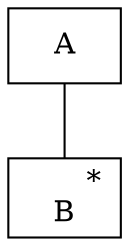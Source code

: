 graph {
    label=""
    labelloc=t
    labeljust=l
    rankdir=UD
    node [widht=1, height=0.5, shape=rectangle, fontsize=14]

    A -- "　　*
B" 
}

